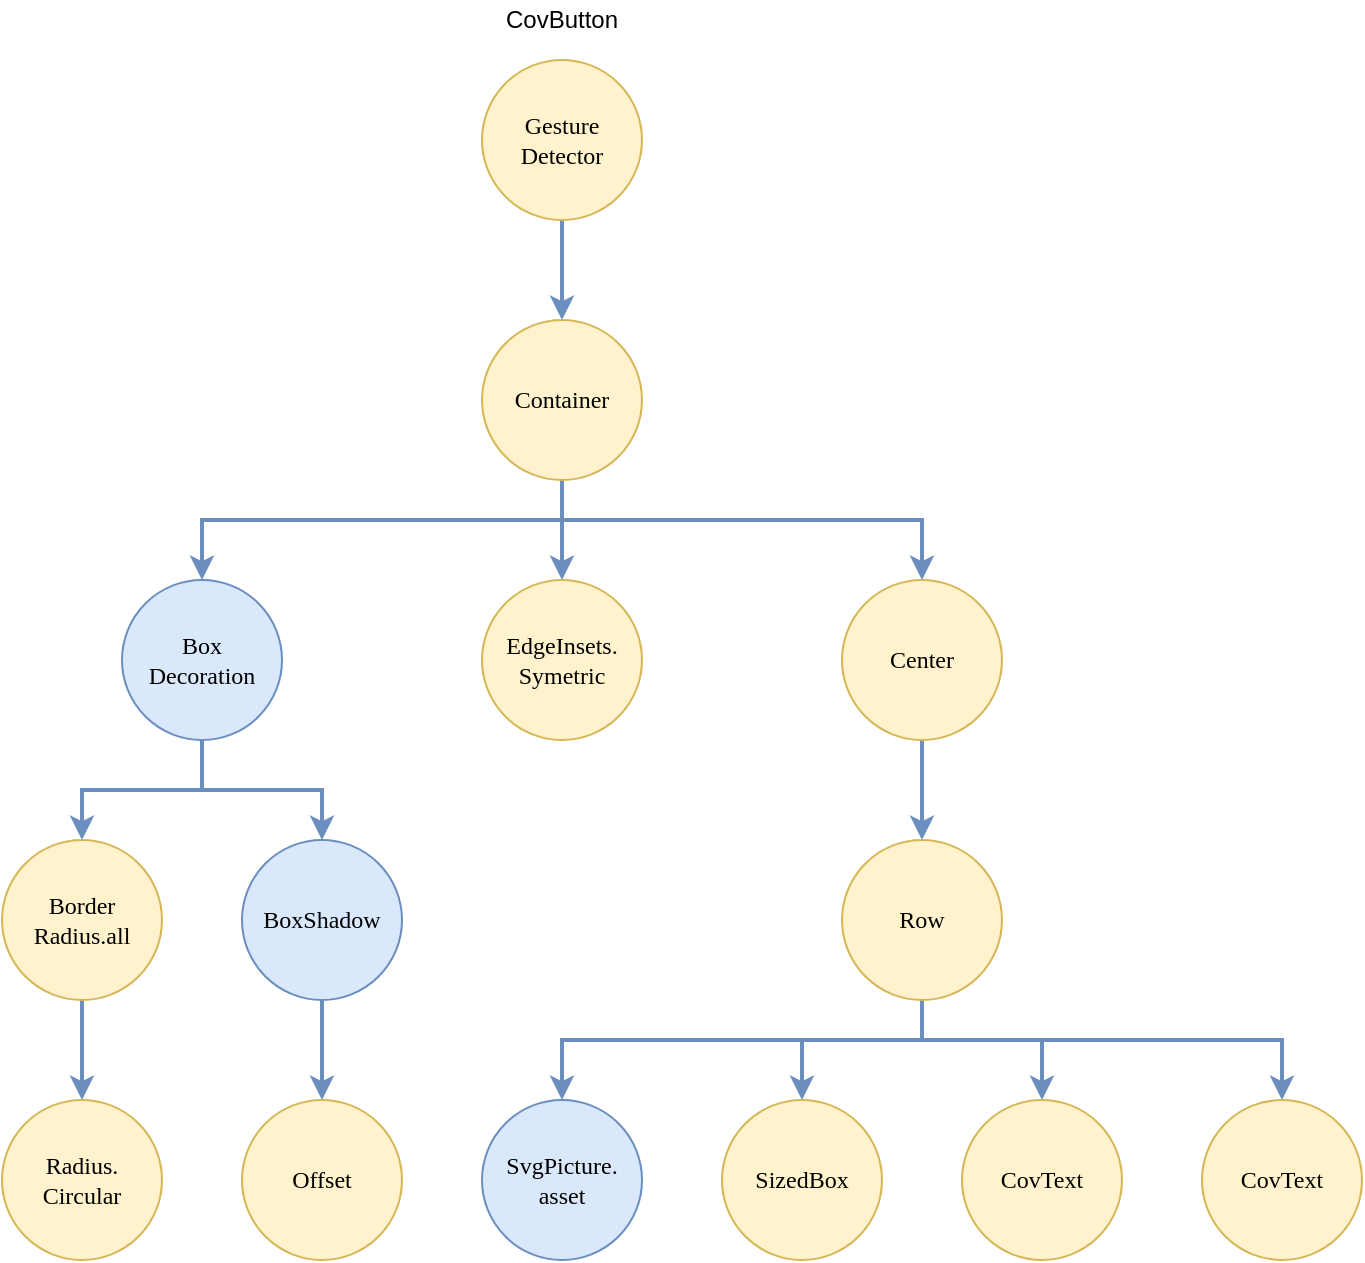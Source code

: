 <mxfile version="13.7.3" type="device"><diagram id="SWNW5ZrungyP8I3sgYke" name="Page-1"><mxGraphModel dx="1202" dy="837" grid="1" gridSize="10" guides="1" tooltips="1" connect="1" arrows="1" fold="1" page="1" pageScale="1" pageWidth="850" pageHeight="1100" math="0" shadow="0"><root><mxCell id="0"/><mxCell id="1" parent="0"/><mxCell id="4wDykvODfzzlJpskb4UL-13" style="edgeStyle=orthogonalEdgeStyle;rounded=0;orthogonalLoop=1;jettySize=auto;html=1;fillColor=#dae8fc;strokeColor=#6c8ebf;strokeWidth=2;" parent="1" source="4wDykvODfzzlJpskb4UL-4" target="4wDykvODfzzlJpskb4UL-11" edge="1"><mxGeometry relative="1" as="geometry"/></mxCell><mxCell id="4wDykvODfzzlJpskb4UL-4" value="Gesture&lt;br&gt;Detector" style="ellipse;whiteSpace=wrap;html=1;aspect=fixed;fontFamily=Verdana;fillColor=#fff2cc;strokeColor=#d6b656;" parent="1" vertex="1"><mxGeometry x="280" y="40" width="80" height="80" as="geometry"/></mxCell><mxCell id="4wDykvODfzzlJpskb4UL-17" style="edgeStyle=orthogonalEdgeStyle;rounded=0;orthogonalLoop=1;jettySize=auto;html=1;fillColor=#dae8fc;strokeColor=#6c8ebf;strokeWidth=2;" parent="1" source="4wDykvODfzzlJpskb4UL-11" target="4wDykvODfzzlJpskb4UL-16" edge="1"><mxGeometry relative="1" as="geometry"><Array as="points"><mxPoint x="320" y="270"/><mxPoint x="140" y="270"/></Array></mxGeometry></mxCell><mxCell id="4wDykvODfzzlJpskb4UL-28" style="edgeStyle=orthogonalEdgeStyle;rounded=0;orthogonalLoop=1;jettySize=auto;html=1;fillColor=#dae8fc;strokeColor=#6c8ebf;strokeWidth=2;" parent="1" source="4wDykvODfzzlJpskb4UL-11" target="4wDykvODfzzlJpskb4UL-27" edge="1"><mxGeometry relative="1" as="geometry"/></mxCell><mxCell id="4wDykvODfzzlJpskb4UL-30" style="edgeStyle=orthogonalEdgeStyle;rounded=0;orthogonalLoop=1;jettySize=auto;html=1;fillColor=#dae8fc;strokeColor=#6c8ebf;strokeWidth=2;" parent="1" source="4wDykvODfzzlJpskb4UL-11" target="4wDykvODfzzlJpskb4UL-29" edge="1"><mxGeometry relative="1" as="geometry"><Array as="points"><mxPoint x="320" y="270"/><mxPoint x="500" y="270"/></Array></mxGeometry></mxCell><mxCell id="4wDykvODfzzlJpskb4UL-11" value="Container" style="ellipse;whiteSpace=wrap;html=1;aspect=fixed;fontFamily=Verdana;fillColor=#fff2cc;strokeColor=#d6b656;" parent="1" vertex="1"><mxGeometry x="280" y="170" width="80" height="80" as="geometry"/></mxCell><mxCell id="4wDykvODfzzlJpskb4UL-22" style="edgeStyle=orthogonalEdgeStyle;rounded=0;orthogonalLoop=1;jettySize=auto;html=1;fillColor=#dae8fc;strokeColor=#6c8ebf;strokeWidth=2;" parent="1" source="4wDykvODfzzlJpskb4UL-16" target="4wDykvODfzzlJpskb4UL-18" edge="1"><mxGeometry relative="1" as="geometry"/></mxCell><mxCell id="4wDykvODfzzlJpskb4UL-23" style="edgeStyle=orthogonalEdgeStyle;rounded=0;orthogonalLoop=1;jettySize=auto;html=1;fillColor=#dae8fc;strokeColor=#6c8ebf;strokeWidth=2;" parent="1" source="4wDykvODfzzlJpskb4UL-16" target="4wDykvODfzzlJpskb4UL-20" edge="1"><mxGeometry relative="1" as="geometry"/></mxCell><mxCell id="4wDykvODfzzlJpskb4UL-16" value="Box&lt;br&gt;Decoration" style="ellipse;whiteSpace=wrap;html=1;aspect=fixed;fontFamily=Verdana;fillColor=#dae8fc;strokeColor=#6c8ebf;" parent="1" vertex="1"><mxGeometry x="100" y="300" width="80" height="80" as="geometry"/></mxCell><mxCell id="4wDykvODfzzlJpskb4UL-24" style="edgeStyle=orthogonalEdgeStyle;rounded=0;orthogonalLoop=1;jettySize=auto;html=1;fillColor=#dae8fc;strokeColor=#6c8ebf;strokeWidth=2;" parent="1" source="4wDykvODfzzlJpskb4UL-18" target="4wDykvODfzzlJpskb4UL-19" edge="1"><mxGeometry relative="1" as="geometry"/></mxCell><mxCell id="4wDykvODfzzlJpskb4UL-18" value="Border&lt;br&gt;Radius.all" style="ellipse;whiteSpace=wrap;html=1;aspect=fixed;fontFamily=Verdana;fillColor=#fff2cc;strokeColor=#d6b656;" parent="1" vertex="1"><mxGeometry x="40" y="430" width="80" height="80" as="geometry"/></mxCell><mxCell id="4wDykvODfzzlJpskb4UL-19" value="Radius.&lt;br&gt;Circular" style="ellipse;whiteSpace=wrap;html=1;aspect=fixed;fontFamily=Verdana;fillColor=#fff2cc;strokeColor=#d6b656;" parent="1" vertex="1"><mxGeometry x="40" y="560" width="80" height="80" as="geometry"/></mxCell><mxCell id="4wDykvODfzzlJpskb4UL-25" style="edgeStyle=orthogonalEdgeStyle;rounded=0;orthogonalLoop=1;jettySize=auto;html=1;fillColor=#dae8fc;strokeColor=#6c8ebf;strokeWidth=2;" parent="1" source="4wDykvODfzzlJpskb4UL-20" target="4wDykvODfzzlJpskb4UL-21" edge="1"><mxGeometry relative="1" as="geometry"/></mxCell><mxCell id="4wDykvODfzzlJpskb4UL-20" value="BoxShadow" style="ellipse;whiteSpace=wrap;html=1;aspect=fixed;fontFamily=Verdana;fillColor=#dae8fc;strokeColor=#6c8ebf;" parent="1" vertex="1"><mxGeometry x="160" y="430" width="80" height="80" as="geometry"/></mxCell><mxCell id="4wDykvODfzzlJpskb4UL-21" value="Offset" style="ellipse;whiteSpace=wrap;html=1;aspect=fixed;fontFamily=Verdana;fillColor=#fff2cc;strokeColor=#d6b656;" parent="1" vertex="1"><mxGeometry x="160" y="560" width="80" height="80" as="geometry"/></mxCell><mxCell id="4wDykvODfzzlJpskb4UL-27" value="EdgeInsets.&lt;br&gt;Symetric" style="ellipse;whiteSpace=wrap;html=1;aspect=fixed;fontFamily=Verdana;fillColor=#fff2cc;strokeColor=#d6b656;" parent="1" vertex="1"><mxGeometry x="280" y="300" width="80" height="80" as="geometry"/></mxCell><mxCell id="4wDykvODfzzlJpskb4UL-33" style="edgeStyle=orthogonalEdgeStyle;rounded=0;orthogonalLoop=1;jettySize=auto;html=1;fillColor=#dae8fc;strokeColor=#6c8ebf;strokeWidth=2;" parent="1" source="4wDykvODfzzlJpskb4UL-29" target="4wDykvODfzzlJpskb4UL-31" edge="1"><mxGeometry relative="1" as="geometry"/></mxCell><mxCell id="4wDykvODfzzlJpskb4UL-29" value="Center" style="ellipse;whiteSpace=wrap;html=1;aspect=fixed;fontFamily=Verdana;fillColor=#fff2cc;strokeColor=#d6b656;" parent="1" vertex="1"><mxGeometry x="460" y="300" width="80" height="80" as="geometry"/></mxCell><mxCell id="4wDykvODfzzlJpskb4UL-35" value="" style="edgeStyle=orthogonalEdgeStyle;rounded=0;orthogonalLoop=1;jettySize=auto;html=1;fillColor=#dae8fc;strokeColor=#6c8ebf;strokeWidth=2;" parent="1" source="4wDykvODfzzlJpskb4UL-31" target="4wDykvODfzzlJpskb4UL-34" edge="1"><mxGeometry relative="1" as="geometry"><Array as="points"><mxPoint x="500" y="530"/><mxPoint x="320" y="530"/></Array></mxGeometry></mxCell><mxCell id="4wDykvODfzzlJpskb4UL-37" style="edgeStyle=orthogonalEdgeStyle;rounded=0;orthogonalLoop=1;jettySize=auto;html=1;fillColor=#dae8fc;strokeColor=#6c8ebf;strokeWidth=2;" parent="1" source="4wDykvODfzzlJpskb4UL-31" target="4wDykvODfzzlJpskb4UL-36" edge="1"><mxGeometry relative="1" as="geometry"><Array as="points"><mxPoint x="500" y="530"/><mxPoint x="440" y="530"/></Array></mxGeometry></mxCell><mxCell id="4wDykvODfzzlJpskb4UL-39" style="edgeStyle=orthogonalEdgeStyle;rounded=0;orthogonalLoop=1;jettySize=auto;html=1;fillColor=#dae8fc;strokeColor=#6c8ebf;strokeWidth=2;" parent="1" source="4wDykvODfzzlJpskb4UL-31" target="4wDykvODfzzlJpskb4UL-38" edge="1"><mxGeometry relative="1" as="geometry"><Array as="points"><mxPoint x="500" y="530"/><mxPoint x="560" y="530"/></Array></mxGeometry></mxCell><mxCell id="4wDykvODfzzlJpskb4UL-41" style="edgeStyle=orthogonalEdgeStyle;rounded=0;orthogonalLoop=1;jettySize=auto;html=1;fillColor=#dae8fc;strokeColor=#6c8ebf;strokeWidth=2;" parent="1" source="4wDykvODfzzlJpskb4UL-31" target="4wDykvODfzzlJpskb4UL-40" edge="1"><mxGeometry relative="1" as="geometry"><Array as="points"><mxPoint x="500" y="530"/><mxPoint x="680" y="530"/></Array></mxGeometry></mxCell><mxCell id="4wDykvODfzzlJpskb4UL-31" value="Row" style="ellipse;whiteSpace=wrap;html=1;aspect=fixed;fontFamily=Verdana;fillColor=#fff2cc;strokeColor=#d6b656;" parent="1" vertex="1"><mxGeometry x="460" y="430" width="80" height="80" as="geometry"/></mxCell><mxCell id="4wDykvODfzzlJpskb4UL-34" value="SvgPicture.&lt;br&gt;asset" style="ellipse;whiteSpace=wrap;html=1;aspect=fixed;fontFamily=Verdana;fillColor=#dae8fc;strokeColor=#6c8ebf;" parent="1" vertex="1"><mxGeometry x="280" y="560" width="80" height="80" as="geometry"/></mxCell><mxCell id="4wDykvODfzzlJpskb4UL-36" value="SizedBox" style="ellipse;whiteSpace=wrap;html=1;aspect=fixed;fontFamily=Verdana;fillColor=#fff2cc;strokeColor=#d6b656;" parent="1" vertex="1"><mxGeometry x="400" y="560" width="80" height="80" as="geometry"/></mxCell><mxCell id="4wDykvODfzzlJpskb4UL-38" value="CovText" style="ellipse;whiteSpace=wrap;html=1;aspect=fixed;fontFamily=Verdana;fillColor=#fff2cc;strokeColor=#d6b656;" parent="1" vertex="1"><mxGeometry x="520" y="560" width="80" height="80" as="geometry"/></mxCell><mxCell id="4wDykvODfzzlJpskb4UL-40" value="CovText" style="ellipse;whiteSpace=wrap;html=1;aspect=fixed;fontFamily=Verdana;fillColor=#fff2cc;strokeColor=#d6b656;" parent="1" vertex="1"><mxGeometry x="640" y="560" width="80" height="80" as="geometry"/></mxCell><mxCell id="4wDykvODfzzlJpskb4UL-42" value="CovButton" style="text;html=1;strokeColor=none;fillColor=none;align=center;verticalAlign=middle;whiteSpace=wrap;rounded=0;" parent="1" vertex="1"><mxGeometry x="300" y="10" width="40" height="20" as="geometry"/></mxCell></root></mxGraphModel></diagram></mxfile>